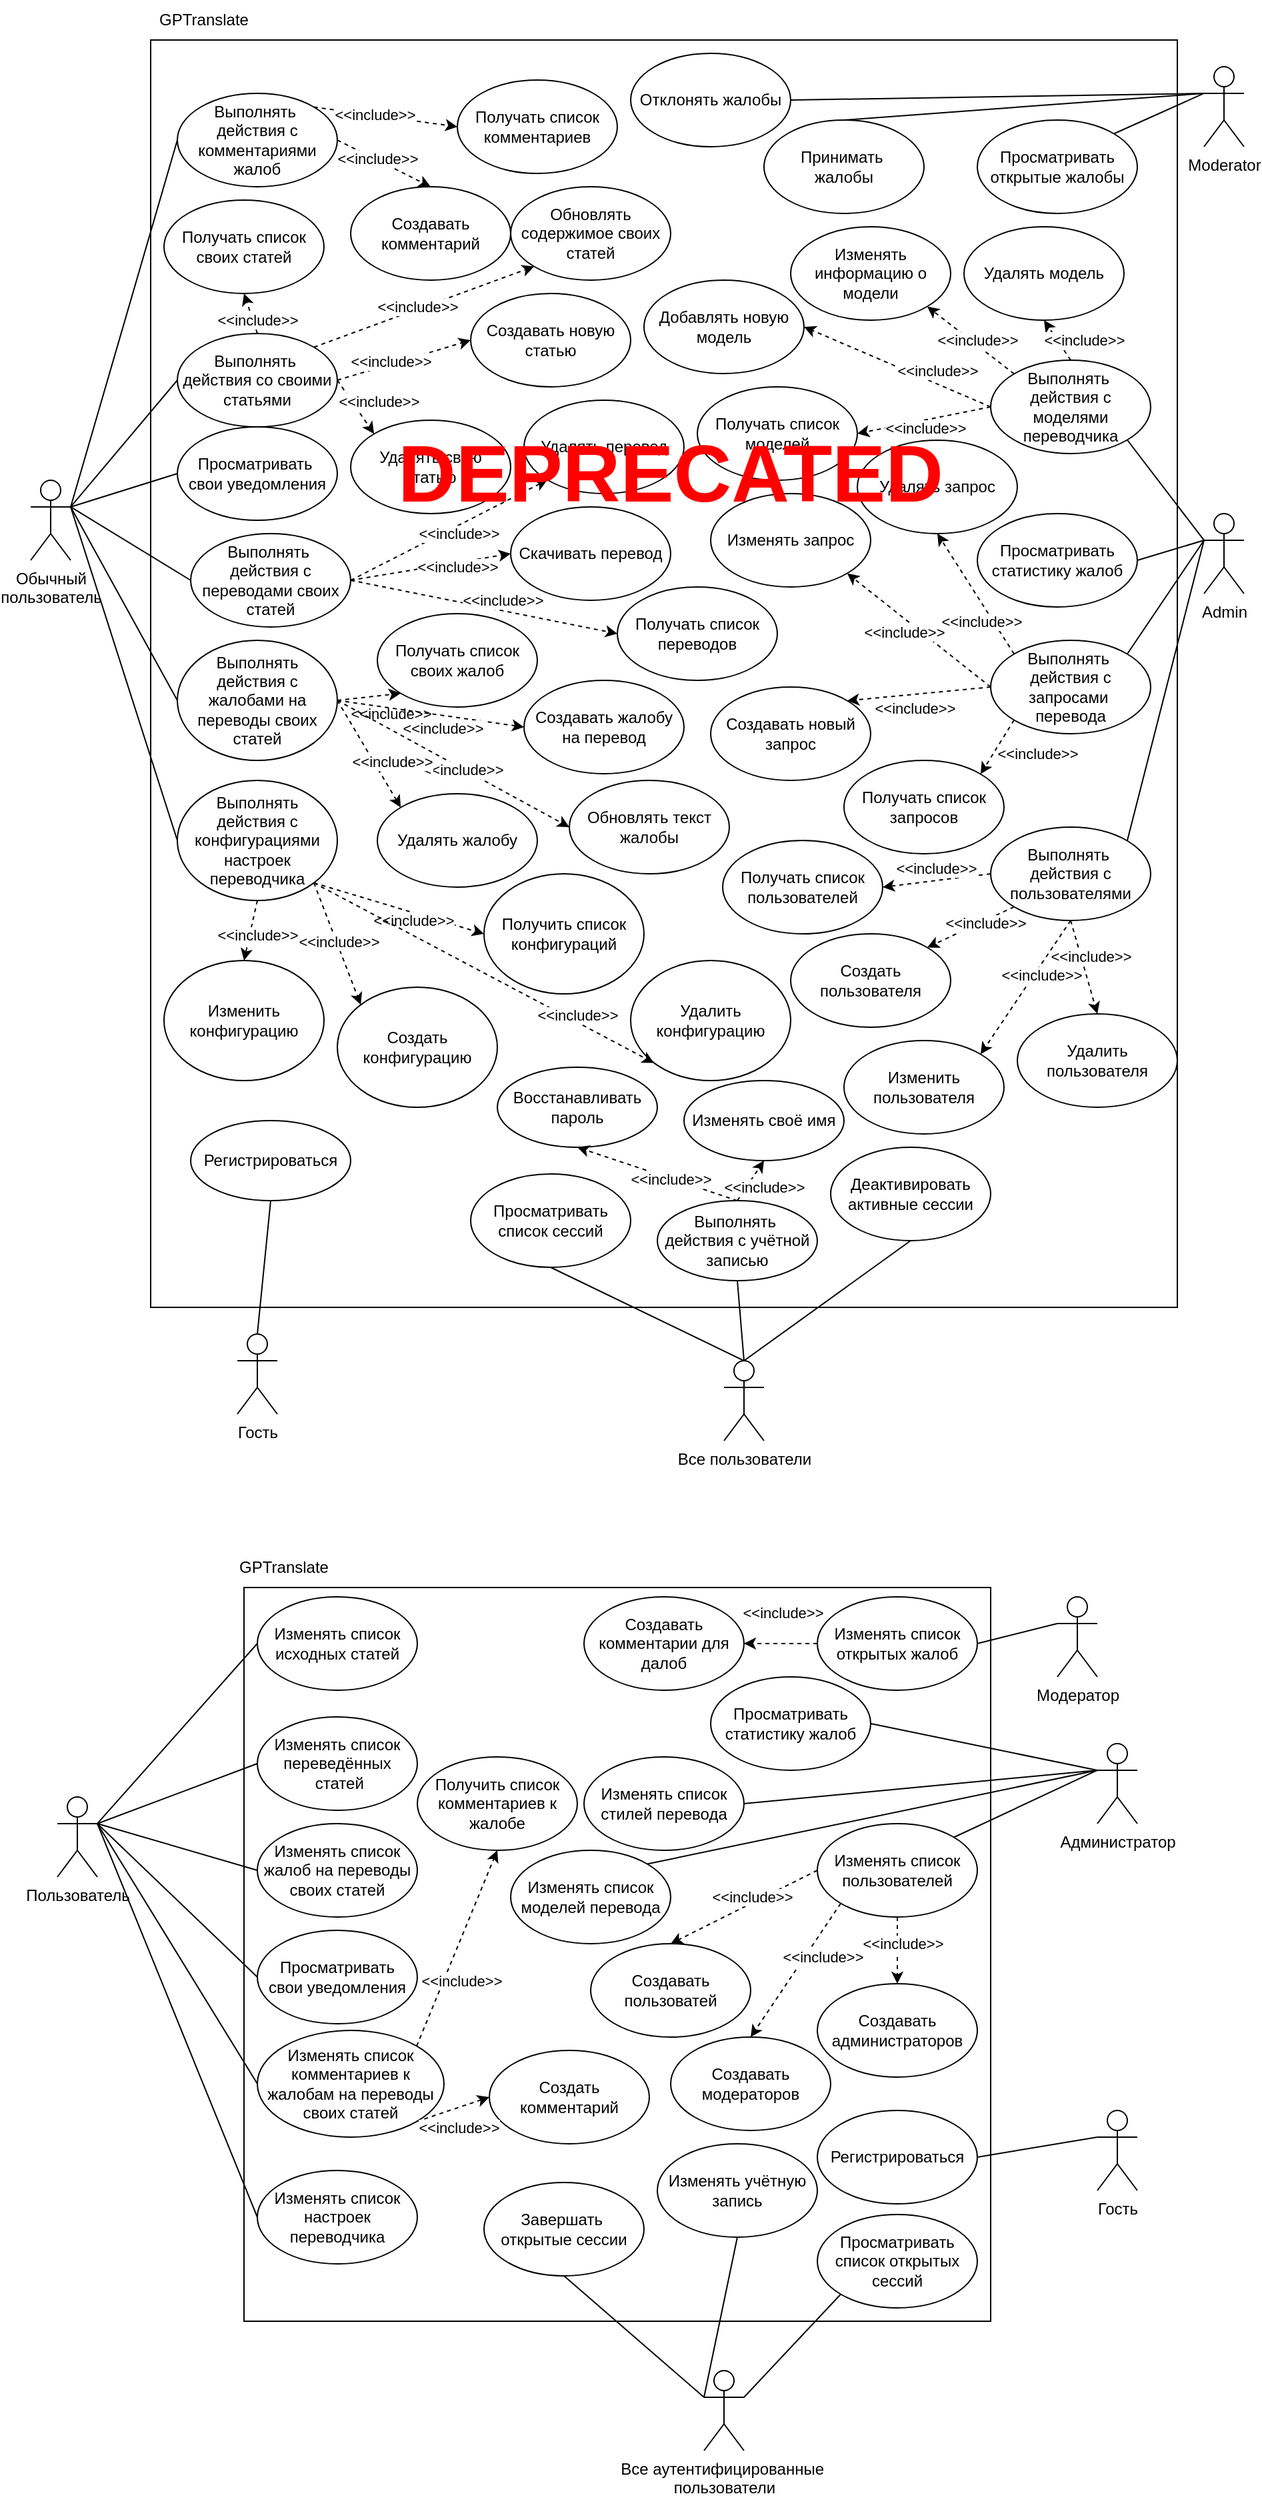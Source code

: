 <mxfile version="24.7.14">
  <diagram name="Страница — 1" id="uPT3UJ9-F7xit6qx0-dd">
    <mxGraphModel dx="1668" dy="377" grid="1" gridSize="10" guides="1" tooltips="1" connect="1" arrows="1" fold="1" page="1" pageScale="1" pageWidth="827" pageHeight="1169" math="0" shadow="0">
      <root>
        <mxCell id="0" />
        <mxCell id="1" parent="0" />
        <mxCell id="o8FTrNFCNX72LYN5SZ1k-58" value="" style="rounded=0;whiteSpace=wrap;html=1;" vertex="1" parent="1">
          <mxGeometry x="170" y="1320" width="560" height="550" as="geometry" />
        </mxCell>
        <mxCell id="pRC_RlaEM1OtMVLifrFV-1" value="" style="rounded=0;whiteSpace=wrap;html=1;" parent="1" vertex="1">
          <mxGeometry x="100" y="160" width="770" height="950" as="geometry" />
        </mxCell>
        <mxCell id="pRC_RlaEM1OtMVLifrFV-2" value="GPTranslate" style="text;html=1;align=center;verticalAlign=middle;whiteSpace=wrap;rounded=0;" parent="1" vertex="1">
          <mxGeometry x="110" y="130" width="60" height="30" as="geometry" />
        </mxCell>
        <mxCell id="UWbU-LMiRoISxFx8DKKC-5" style="rounded=0;orthogonalLoop=1;jettySize=auto;html=1;exitX=1;exitY=0.333;exitDx=0;exitDy=0;exitPerimeter=0;entryX=0;entryY=0.5;entryDx=0;entryDy=0;endArrow=none;endFill=0;" parent="1" source="pRC_RlaEM1OtMVLifrFV-3" target="UWbU-LMiRoISxFx8DKKC-4" edge="1">
          <mxGeometry relative="1" as="geometry" />
        </mxCell>
        <mxCell id="pRC_RlaEM1OtMVLifrFV-3" value="Обычный&lt;div&gt;пользователь&lt;/div&gt;" style="shape=umlActor;verticalLabelPosition=bottom;verticalAlign=top;html=1;outlineConnect=0;" parent="1" vertex="1">
          <mxGeometry x="10" y="490" width="30" height="60" as="geometry" />
        </mxCell>
        <mxCell id="m99K8rL96hmkX3ErRIOA-37" style="rounded=0;orthogonalLoop=1;jettySize=auto;html=1;exitX=0;exitY=0.333;exitDx=0;exitDy=0;exitPerimeter=0;entryX=1;entryY=0.5;entryDx=0;entryDy=0;endArrow=none;endFill=0;" parent="1" source="pRC_RlaEM1OtMVLifrFV-4" target="pRC_RlaEM1OtMVLifrFV-30" edge="1">
          <mxGeometry relative="1" as="geometry" />
        </mxCell>
        <mxCell id="pRC_RlaEM1OtMVLifrFV-4" value="Moderator" style="shape=umlActor;verticalLabelPosition=bottom;verticalAlign=top;html=1;outlineConnect=0;" parent="1" vertex="1">
          <mxGeometry x="890" y="180" width="30" height="60" as="geometry" />
        </mxCell>
        <mxCell id="pRC_RlaEM1OtMVLifrFV-9" value="Admin" style="shape=umlActor;verticalLabelPosition=bottom;verticalAlign=top;html=1;outlineConnect=0;" parent="1" vertex="1">
          <mxGeometry x="890" y="515" width="30" height="60" as="geometry" />
        </mxCell>
        <mxCell id="pRC_RlaEM1OtMVLifrFV-12" value="Регистрироваться" style="ellipse;whiteSpace=wrap;html=1;" parent="1" vertex="1">
          <mxGeometry x="130" y="970" width="120" height="60" as="geometry" />
        </mxCell>
        <mxCell id="pRC_RlaEM1OtMVLifrFV-13" value="Выполнять&amp;nbsp;&lt;div&gt;действия со своими статьями&lt;/div&gt;" style="ellipse;whiteSpace=wrap;html=1;" parent="1" vertex="1">
          <mxGeometry x="120" y="380" width="120" height="70" as="geometry" />
        </mxCell>
        <mxCell id="pRC_RlaEM1OtMVLifrFV-14" value="Получать список своих статей" style="ellipse;whiteSpace=wrap;html=1;" parent="1" vertex="1">
          <mxGeometry x="110" y="280" width="120" height="70" as="geometry" />
        </mxCell>
        <mxCell id="pRC_RlaEM1OtMVLifrFV-15" value="Обновлять содержимое своих статей" style="ellipse;whiteSpace=wrap;html=1;" parent="1" vertex="1">
          <mxGeometry x="370" y="270" width="120" height="70" as="geometry" />
        </mxCell>
        <mxCell id="pRC_RlaEM1OtMVLifrFV-16" value="Создавать новую статью" style="ellipse;whiteSpace=wrap;html=1;" parent="1" vertex="1">
          <mxGeometry x="340" y="350" width="120" height="70" as="geometry" />
        </mxCell>
        <mxCell id="pRC_RlaEM1OtMVLifrFV-17" value="Удалять свою статью" style="ellipse;whiteSpace=wrap;html=1;" parent="1" vertex="1">
          <mxGeometry x="250" y="445" width="120" height="70" as="geometry" />
        </mxCell>
        <mxCell id="pRC_RlaEM1OtMVLifrFV-18" value="Выполнять&amp;nbsp;&lt;div&gt;действия с переводами своих статей&lt;/div&gt;" style="ellipse;whiteSpace=wrap;html=1;" parent="1" vertex="1">
          <mxGeometry x="130" y="530" width="120" height="70" as="geometry" />
        </mxCell>
        <mxCell id="pRC_RlaEM1OtMVLifrFV-19" value="Получать список переводов" style="ellipse;whiteSpace=wrap;html=1;" parent="1" vertex="1">
          <mxGeometry x="450" y="570" width="120" height="70" as="geometry" />
        </mxCell>
        <mxCell id="pRC_RlaEM1OtMVLifrFV-20" value="Скачивать перевод" style="ellipse;whiteSpace=wrap;html=1;" parent="1" vertex="1">
          <mxGeometry x="370" y="510" width="120" height="70" as="geometry" />
        </mxCell>
        <mxCell id="pRC_RlaEM1OtMVLifrFV-21" value="Удалять перевод" style="ellipse;whiteSpace=wrap;html=1;" parent="1" vertex="1">
          <mxGeometry x="380" y="430" width="120" height="70" as="geometry" />
        </mxCell>
        <mxCell id="pRC_RlaEM1OtMVLifrFV-22" value="Выполнять&lt;div&gt;действия с жалобами на переводы своих статей&lt;/div&gt;" style="ellipse;whiteSpace=wrap;html=1;" parent="1" vertex="1">
          <mxGeometry x="120" y="610" width="120" height="90" as="geometry" />
        </mxCell>
        <mxCell id="pRC_RlaEM1OtMVLifrFV-23" value="Получать список своих жалоб" style="ellipse;whiteSpace=wrap;html=1;" parent="1" vertex="1">
          <mxGeometry x="270" y="590" width="120" height="70" as="geometry" />
        </mxCell>
        <mxCell id="pRC_RlaEM1OtMVLifrFV-24" value="Создавать жалобу на перевод" style="ellipse;whiteSpace=wrap;html=1;" parent="1" vertex="1">
          <mxGeometry x="380" y="640" width="120" height="70" as="geometry" />
        </mxCell>
        <mxCell id="pRC_RlaEM1OtMVLifrFV-25" value="Обновлять текст жалобы" style="ellipse;whiteSpace=wrap;html=1;" parent="1" vertex="1">
          <mxGeometry x="414" y="715" width="120" height="70" as="geometry" />
        </mxCell>
        <mxCell id="pRC_RlaEM1OtMVLifrFV-26" value="Удалять жалобу" style="ellipse;whiteSpace=wrap;html=1;" parent="1" vertex="1">
          <mxGeometry x="270" y="725" width="120" height="70" as="geometry" />
        </mxCell>
        <mxCell id="pRC_RlaEM1OtMVLifrFV-27" value="Просматривать&amp;nbsp;&lt;div&gt;свои уведомления&lt;/div&gt;" style="ellipse;whiteSpace=wrap;html=1;" parent="1" vertex="1">
          <mxGeometry x="120" y="450" width="120" height="70" as="geometry" />
        </mxCell>
        <mxCell id="pRC_RlaEM1OtMVLifrFV-28" value="Просматривать открытые жалобы" style="ellipse;whiteSpace=wrap;html=1;" parent="1" vertex="1">
          <mxGeometry x="720" y="220" width="120" height="70" as="geometry" />
        </mxCell>
        <mxCell id="pRC_RlaEM1OtMVLifrFV-29" value="Принимать&amp;nbsp;&lt;div&gt;жалобы&lt;/div&gt;" style="ellipse;whiteSpace=wrap;html=1;" parent="1" vertex="1">
          <mxGeometry x="560" y="220" width="120" height="70" as="geometry" />
        </mxCell>
        <mxCell id="pRC_RlaEM1OtMVLifrFV-30" value="Отклонять жалобы" style="ellipse;whiteSpace=wrap;html=1;" parent="1" vertex="1">
          <mxGeometry x="460" y="170" width="120" height="70" as="geometry" />
        </mxCell>
        <mxCell id="pRC_RlaEM1OtMVLifrFV-31" value="Выполнять&amp;nbsp;&lt;div&gt;действия с моделями переводчика&lt;/div&gt;" style="ellipse;whiteSpace=wrap;html=1;" parent="1" vertex="1">
          <mxGeometry x="730" y="400" width="120" height="70" as="geometry" />
        </mxCell>
        <mxCell id="pRC_RlaEM1OtMVLifrFV-32" value="Получать список моделей" style="ellipse;whiteSpace=wrap;html=1;" parent="1" vertex="1">
          <mxGeometry x="510" y="420" width="120" height="70" as="geometry" />
        </mxCell>
        <mxCell id="pRC_RlaEM1OtMVLifrFV-33" value="Добавлять новую модель" style="ellipse;whiteSpace=wrap;html=1;" parent="1" vertex="1">
          <mxGeometry x="470" y="340" width="120" height="70" as="geometry" />
        </mxCell>
        <mxCell id="pRC_RlaEM1OtMVLifrFV-34" value="Изменять информацию о модели" style="ellipse;whiteSpace=wrap;html=1;" parent="1" vertex="1">
          <mxGeometry x="580" y="300" width="120" height="70" as="geometry" />
        </mxCell>
        <mxCell id="pRC_RlaEM1OtMVLifrFV-35" value="Удалять модель" style="ellipse;whiteSpace=wrap;html=1;" parent="1" vertex="1">
          <mxGeometry x="710" y="300" width="120" height="70" as="geometry" />
        </mxCell>
        <mxCell id="pRC_RlaEM1OtMVLifrFV-36" value="Выполнять&amp;nbsp;&lt;div&gt;действия с запросами&amp;nbsp;&lt;/div&gt;&lt;div&gt;перевода&lt;/div&gt;" style="ellipse;whiteSpace=wrap;html=1;" parent="1" vertex="1">
          <mxGeometry x="730" y="610" width="120" height="70" as="geometry" />
        </mxCell>
        <mxCell id="pRC_RlaEM1OtMVLifrFV-37" value="Получать список запросов" style="ellipse;whiteSpace=wrap;html=1;" parent="1" vertex="1">
          <mxGeometry x="620" y="700" width="120" height="70" as="geometry" />
        </mxCell>
        <mxCell id="pRC_RlaEM1OtMVLifrFV-38" value="Создавать новый запрос" style="ellipse;whiteSpace=wrap;html=1;" parent="1" vertex="1">
          <mxGeometry x="520" y="645" width="120" height="70" as="geometry" />
        </mxCell>
        <mxCell id="pRC_RlaEM1OtMVLifrFV-39" value="Изменять запрос" style="ellipse;whiteSpace=wrap;html=1;" parent="1" vertex="1">
          <mxGeometry x="520" y="500" width="120" height="70" as="geometry" />
        </mxCell>
        <mxCell id="pRC_RlaEM1OtMVLifrFV-40" value="Удалять запрос" style="ellipse;whiteSpace=wrap;html=1;" parent="1" vertex="1">
          <mxGeometry x="630" y="460" width="120" height="70" as="geometry" />
        </mxCell>
        <mxCell id="m99K8rL96hmkX3ErRIOA-1" value="Выполнять&amp;nbsp;&lt;div&gt;действия с учётной записью&lt;/div&gt;" style="ellipse;whiteSpace=wrap;html=1;" parent="1" vertex="1">
          <mxGeometry x="480" y="1030" width="120" height="60" as="geometry" />
        </mxCell>
        <mxCell id="m99K8rL96hmkX3ErRIOA-9" style="rounded=0;orthogonalLoop=1;jettySize=auto;html=1;exitX=0.5;exitY=0;exitDx=0;exitDy=0;entryX=0.5;entryY=1;entryDx=0;entryDy=0;dashed=1;" parent="1" source="pRC_RlaEM1OtMVLifrFV-13" target="pRC_RlaEM1OtMVLifrFV-14" edge="1">
          <mxGeometry relative="1" as="geometry">
            <mxPoint x="240" y="160" as="sourcePoint" />
            <mxPoint x="280" y="140" as="targetPoint" />
          </mxGeometry>
        </mxCell>
        <mxCell id="m99K8rL96hmkX3ErRIOA-10" value="&amp;lt;&amp;lt;include&amp;gt;&amp;gt;" style="edgeLabel;html=1;align=center;verticalAlign=middle;resizable=0;points=[];" parent="m99K8rL96hmkX3ErRIOA-9" vertex="1" connectable="0">
          <mxGeometry x="-0.162" y="1" relative="1" as="geometry">
            <mxPoint x="5" y="2" as="offset" />
          </mxGeometry>
        </mxCell>
        <mxCell id="m99K8rL96hmkX3ErRIOA-11" style="rounded=0;orthogonalLoop=1;jettySize=auto;html=1;exitX=1;exitY=0;exitDx=0;exitDy=0;entryX=0;entryY=1;entryDx=0;entryDy=0;dashed=1;" parent="1" source="pRC_RlaEM1OtMVLifrFV-13" target="pRC_RlaEM1OtMVLifrFV-15" edge="1">
          <mxGeometry relative="1" as="geometry">
            <mxPoint x="222" y="181" as="sourcePoint" />
            <mxPoint x="390" y="240" as="targetPoint" />
          </mxGeometry>
        </mxCell>
        <mxCell id="m99K8rL96hmkX3ErRIOA-12" value="&amp;lt;&amp;lt;include&amp;gt;&amp;gt;" style="edgeLabel;html=1;align=center;verticalAlign=middle;resizable=0;points=[];fontSize=11;" parent="m99K8rL96hmkX3ErRIOA-11" vertex="1" connectable="0">
          <mxGeometry x="-0.162" y="1" relative="1" as="geometry">
            <mxPoint x="9" y="-4" as="offset" />
          </mxGeometry>
        </mxCell>
        <mxCell id="m99K8rL96hmkX3ErRIOA-13" style="rounded=0;orthogonalLoop=1;jettySize=auto;html=1;exitX=1;exitY=0.5;exitDx=0;exitDy=0;entryX=0;entryY=0.5;entryDx=0;entryDy=0;dashed=1;" parent="1" source="pRC_RlaEM1OtMVLifrFV-13" target="pRC_RlaEM1OtMVLifrFV-16" edge="1">
          <mxGeometry relative="1" as="geometry">
            <mxPoint x="242" y="300" as="sourcePoint" />
            <mxPoint x="287" y="290" as="targetPoint" />
          </mxGeometry>
        </mxCell>
        <mxCell id="m99K8rL96hmkX3ErRIOA-14" value="&amp;lt;&amp;lt;include&amp;gt;&amp;gt;" style="edgeLabel;html=1;align=center;verticalAlign=middle;resizable=0;points=[];fontSize=11;" parent="m99K8rL96hmkX3ErRIOA-13" vertex="1" connectable="0">
          <mxGeometry x="-0.162" y="1" relative="1" as="geometry">
            <mxPoint x="-2" y="-1" as="offset" />
          </mxGeometry>
        </mxCell>
        <mxCell id="m99K8rL96hmkX3ErRIOA-15" style="rounded=0;orthogonalLoop=1;jettySize=auto;html=1;exitX=1;exitY=0.5;exitDx=0;exitDy=0;entryX=0;entryY=0;entryDx=0;entryDy=0;dashed=1;" parent="1" source="pRC_RlaEM1OtMVLifrFV-13" target="pRC_RlaEM1OtMVLifrFV-17" edge="1">
          <mxGeometry relative="1" as="geometry">
            <mxPoint x="260" y="325" as="sourcePoint" />
            <mxPoint x="380" y="315" as="targetPoint" />
          </mxGeometry>
        </mxCell>
        <mxCell id="m99K8rL96hmkX3ErRIOA-16" value="&amp;lt;&amp;lt;include&amp;gt;&amp;gt;" style="edgeLabel;html=1;align=center;verticalAlign=middle;resizable=0;points=[];fontSize=11;" parent="m99K8rL96hmkX3ErRIOA-15" vertex="1" connectable="0">
          <mxGeometry x="-0.162" y="1" relative="1" as="geometry">
            <mxPoint x="18" y="-1" as="offset" />
          </mxGeometry>
        </mxCell>
        <mxCell id="m99K8rL96hmkX3ErRIOA-17" value="Деактивировать активные сессии" style="ellipse;whiteSpace=wrap;html=1;" parent="1" vertex="1">
          <mxGeometry x="610" y="990" width="120" height="70" as="geometry" />
        </mxCell>
        <mxCell id="m99K8rL96hmkX3ErRIOA-18" value="Просматривать список сессий" style="ellipse;whiteSpace=wrap;html=1;" parent="1" vertex="1">
          <mxGeometry x="340" y="1010" width="120" height="70" as="geometry" />
        </mxCell>
        <mxCell id="m99K8rL96hmkX3ErRIOA-20" style="rounded=0;orthogonalLoop=1;jettySize=auto;html=1;exitX=1;exitY=0.333;exitDx=0;exitDy=0;exitPerimeter=0;entryX=0;entryY=0.5;entryDx=0;entryDy=0;endArrow=none;endFill=0;" parent="1" source="pRC_RlaEM1OtMVLifrFV-3" target="pRC_RlaEM1OtMVLifrFV-27" edge="1">
          <mxGeometry relative="1" as="geometry">
            <mxPoint x="60" y="330" as="sourcePoint" />
            <mxPoint x="260" y="465" as="targetPoint" />
          </mxGeometry>
        </mxCell>
        <mxCell id="m99K8rL96hmkX3ErRIOA-22" style="rounded=0;orthogonalLoop=1;jettySize=auto;html=1;exitX=1;exitY=0.333;exitDx=0;exitDy=0;exitPerimeter=0;entryX=0;entryY=0.5;entryDx=0;entryDy=0;endArrow=none;endFill=0;" parent="1" source="pRC_RlaEM1OtMVLifrFV-3" target="pRC_RlaEM1OtMVLifrFV-18" edge="1">
          <mxGeometry relative="1" as="geometry">
            <mxPoint x="60" y="330" as="sourcePoint" />
            <mxPoint x="138" y="460" as="targetPoint" />
          </mxGeometry>
        </mxCell>
        <mxCell id="m99K8rL96hmkX3ErRIOA-23" style="rounded=0;orthogonalLoop=1;jettySize=auto;html=1;exitX=1;exitY=0.5;exitDx=0;exitDy=0;entryX=0;entryY=1;entryDx=0;entryDy=0;dashed=1;" parent="1" source="pRC_RlaEM1OtMVLifrFV-18" target="pRC_RlaEM1OtMVLifrFV-21" edge="1">
          <mxGeometry relative="1" as="geometry">
            <mxPoint x="260" y="325" as="sourcePoint" />
            <mxPoint x="368" y="370" as="targetPoint" />
          </mxGeometry>
        </mxCell>
        <mxCell id="m99K8rL96hmkX3ErRIOA-24" value="&amp;lt;&amp;lt;include&amp;gt;&amp;gt;" style="edgeLabel;html=1;align=center;verticalAlign=middle;resizable=0;points=[];fontSize=11;" parent="m99K8rL96hmkX3ErRIOA-23" vertex="1" connectable="0">
          <mxGeometry x="-0.162" y="1" relative="1" as="geometry">
            <mxPoint x="19" y="-3" as="offset" />
          </mxGeometry>
        </mxCell>
        <mxCell id="m99K8rL96hmkX3ErRIOA-25" style="rounded=0;orthogonalLoop=1;jettySize=auto;html=1;exitX=1;exitY=0.5;exitDx=0;exitDy=0;entryX=0;entryY=0.5;entryDx=0;entryDy=0;dashed=1;" parent="1" source="pRC_RlaEM1OtMVLifrFV-18" target="pRC_RlaEM1OtMVLifrFV-20" edge="1">
          <mxGeometry relative="1" as="geometry">
            <mxPoint x="260" y="575" as="sourcePoint" />
            <mxPoint x="408" y="500" as="targetPoint" />
          </mxGeometry>
        </mxCell>
        <mxCell id="m99K8rL96hmkX3ErRIOA-26" value="&amp;lt;&amp;lt;include&amp;gt;&amp;gt;" style="edgeLabel;html=1;align=center;verticalAlign=middle;resizable=0;points=[];fontSize=11;" parent="m99K8rL96hmkX3ErRIOA-25" vertex="1" connectable="0">
          <mxGeometry x="-0.162" y="1" relative="1" as="geometry">
            <mxPoint x="30" y="-1" as="offset" />
          </mxGeometry>
        </mxCell>
        <mxCell id="m99K8rL96hmkX3ErRIOA-27" style="rounded=0;orthogonalLoop=1;jettySize=auto;html=1;exitX=1;exitY=0.5;exitDx=0;exitDy=0;entryX=0;entryY=0.5;entryDx=0;entryDy=0;dashed=1;" parent="1" source="pRC_RlaEM1OtMVLifrFV-18" target="pRC_RlaEM1OtMVLifrFV-19" edge="1">
          <mxGeometry relative="1" as="geometry">
            <mxPoint x="260" y="575" as="sourcePoint" />
            <mxPoint x="450" y="545" as="targetPoint" />
          </mxGeometry>
        </mxCell>
        <mxCell id="m99K8rL96hmkX3ErRIOA-28" value="&amp;lt;&amp;lt;include&amp;gt;&amp;gt;" style="edgeLabel;html=1;align=center;verticalAlign=middle;resizable=0;points=[];fontSize=11;" parent="m99K8rL96hmkX3ErRIOA-27" vertex="1" connectable="0">
          <mxGeometry x="-0.162" y="1" relative="1" as="geometry">
            <mxPoint x="30" y="-1" as="offset" />
          </mxGeometry>
        </mxCell>
        <mxCell id="m99K8rL96hmkX3ErRIOA-29" style="rounded=0;orthogonalLoop=1;jettySize=auto;html=1;exitX=1;exitY=0.5;exitDx=0;exitDy=0;entryX=0;entryY=1;entryDx=0;entryDy=0;dashed=1;" parent="1" source="pRC_RlaEM1OtMVLifrFV-22" target="pRC_RlaEM1OtMVLifrFV-23" edge="1">
          <mxGeometry relative="1" as="geometry">
            <mxPoint x="260" y="575" as="sourcePoint" />
            <mxPoint x="460" y="615" as="targetPoint" />
          </mxGeometry>
        </mxCell>
        <mxCell id="m99K8rL96hmkX3ErRIOA-30" value="&amp;lt;&amp;lt;include&amp;gt;&amp;gt;" style="edgeLabel;html=1;align=center;verticalAlign=middle;resizable=0;points=[];fontSize=11;" parent="m99K8rL96hmkX3ErRIOA-29" vertex="1" connectable="0">
          <mxGeometry x="-0.162" y="1" relative="1" as="geometry">
            <mxPoint x="20" y="13" as="offset" />
          </mxGeometry>
        </mxCell>
        <mxCell id="m99K8rL96hmkX3ErRIOA-31" style="rounded=0;orthogonalLoop=1;jettySize=auto;html=1;exitX=1;exitY=0.5;exitDx=0;exitDy=0;entryX=0;entryY=0.5;entryDx=0;entryDy=0;dashed=1;" parent="1" source="pRC_RlaEM1OtMVLifrFV-22" target="pRC_RlaEM1OtMVLifrFV-24" edge="1">
          <mxGeometry relative="1" as="geometry">
            <mxPoint x="250" y="665" as="sourcePoint" />
            <mxPoint x="298" y="660" as="targetPoint" />
          </mxGeometry>
        </mxCell>
        <mxCell id="m99K8rL96hmkX3ErRIOA-32" value="&amp;lt;&amp;lt;include&amp;gt;&amp;gt;" style="edgeLabel;html=1;align=center;verticalAlign=middle;resizable=0;points=[];fontSize=11;" parent="m99K8rL96hmkX3ErRIOA-31" vertex="1" connectable="0">
          <mxGeometry x="-0.162" y="1" relative="1" as="geometry">
            <mxPoint x="20" y="13" as="offset" />
          </mxGeometry>
        </mxCell>
        <mxCell id="m99K8rL96hmkX3ErRIOA-33" style="rounded=0;orthogonalLoop=1;jettySize=auto;html=1;exitX=1;exitY=0.5;exitDx=0;exitDy=0;entryX=0;entryY=0.5;entryDx=0;entryDy=0;dashed=1;" parent="1" source="pRC_RlaEM1OtMVLifrFV-22" target="pRC_RlaEM1OtMVLifrFV-25" edge="1">
          <mxGeometry relative="1" as="geometry">
            <mxPoint x="250" y="665" as="sourcePoint" />
            <mxPoint x="390" y="685" as="targetPoint" />
          </mxGeometry>
        </mxCell>
        <mxCell id="m99K8rL96hmkX3ErRIOA-34" value="&amp;lt;&amp;lt;include&amp;gt;&amp;gt;" style="edgeLabel;html=1;align=center;verticalAlign=middle;resizable=0;points=[];fontSize=11;" parent="m99K8rL96hmkX3ErRIOA-33" vertex="1" connectable="0">
          <mxGeometry x="-0.162" y="1" relative="1" as="geometry">
            <mxPoint x="20" y="13" as="offset" />
          </mxGeometry>
        </mxCell>
        <mxCell id="m99K8rL96hmkX3ErRIOA-35" style="rounded=0;orthogonalLoop=1;jettySize=auto;html=1;exitX=1;exitY=0.5;exitDx=0;exitDy=0;entryX=0;entryY=0;entryDx=0;entryDy=0;dashed=1;" parent="1" source="pRC_RlaEM1OtMVLifrFV-22" target="pRC_RlaEM1OtMVLifrFV-26" edge="1">
          <mxGeometry relative="1" as="geometry">
            <mxPoint x="250" y="665" as="sourcePoint" />
            <mxPoint x="424" y="760" as="targetPoint" />
          </mxGeometry>
        </mxCell>
        <mxCell id="m99K8rL96hmkX3ErRIOA-36" value="&amp;lt;&amp;lt;include&amp;gt;&amp;gt;" style="edgeLabel;html=1;align=center;verticalAlign=middle;resizable=0;points=[];fontSize=11;" parent="m99K8rL96hmkX3ErRIOA-35" vertex="1" connectable="0">
          <mxGeometry x="-0.162" y="1" relative="1" as="geometry">
            <mxPoint x="20" y="13" as="offset" />
          </mxGeometry>
        </mxCell>
        <mxCell id="m99K8rL96hmkX3ErRIOA-38" style="rounded=0;orthogonalLoop=1;jettySize=auto;html=1;exitX=0;exitY=0.333;exitDx=0;exitDy=0;exitPerimeter=0;entryX=0.5;entryY=0;entryDx=0;entryDy=0;endArrow=none;endFill=0;" parent="1" source="pRC_RlaEM1OtMVLifrFV-4" target="pRC_RlaEM1OtMVLifrFV-29" edge="1">
          <mxGeometry relative="1" as="geometry">
            <mxPoint x="1000" y="210" as="sourcePoint" />
            <mxPoint x="770" y="155" as="targetPoint" />
          </mxGeometry>
        </mxCell>
        <mxCell id="m99K8rL96hmkX3ErRIOA-39" style="rounded=0;orthogonalLoop=1;jettySize=auto;html=1;exitX=0;exitY=0.333;exitDx=0;exitDy=0;exitPerimeter=0;entryX=1;entryY=0;entryDx=0;entryDy=0;endArrow=none;endFill=0;" parent="1" source="pRC_RlaEM1OtMVLifrFV-4" target="pRC_RlaEM1OtMVLifrFV-28" edge="1">
          <mxGeometry relative="1" as="geometry">
            <mxPoint x="1000" y="210" as="sourcePoint" />
            <mxPoint x="650" y="205" as="targetPoint" />
          </mxGeometry>
        </mxCell>
        <mxCell id="m99K8rL96hmkX3ErRIOA-40" style="rounded=0;orthogonalLoop=1;jettySize=auto;html=1;exitX=0.5;exitY=0;exitDx=0;exitDy=0;entryX=0.5;entryY=1;entryDx=0;entryDy=0;dashed=1;" parent="1" source="pRC_RlaEM1OtMVLifrFV-31" target="pRC_RlaEM1OtMVLifrFV-35" edge="1">
          <mxGeometry relative="1" as="geometry">
            <mxPoint x="260" y="575" as="sourcePoint" />
            <mxPoint x="407" y="500" as="targetPoint" />
          </mxGeometry>
        </mxCell>
        <mxCell id="m99K8rL96hmkX3ErRIOA-41" value="&amp;lt;&amp;lt;include&amp;gt;&amp;gt;" style="edgeLabel;html=1;align=center;verticalAlign=middle;resizable=0;points=[];fontSize=11;" parent="m99K8rL96hmkX3ErRIOA-40" vertex="1" connectable="0">
          <mxGeometry x="-0.162" y="1" relative="1" as="geometry">
            <mxPoint x="19" y="-3" as="offset" />
          </mxGeometry>
        </mxCell>
        <mxCell id="m99K8rL96hmkX3ErRIOA-42" style="rounded=0;orthogonalLoop=1;jettySize=auto;html=1;exitX=0;exitY=0;exitDx=0;exitDy=0;entryX=1;entryY=1;entryDx=0;entryDy=0;dashed=1;" parent="1" source="pRC_RlaEM1OtMVLifrFV-31" target="pRC_RlaEM1OtMVLifrFV-34" edge="1">
          <mxGeometry relative="1" as="geometry">
            <mxPoint x="800" y="435" as="sourcePoint" />
            <mxPoint x="780" y="380" as="targetPoint" />
          </mxGeometry>
        </mxCell>
        <mxCell id="m99K8rL96hmkX3ErRIOA-43" value="&amp;lt;&amp;lt;include&amp;gt;&amp;gt;" style="edgeLabel;html=1;align=center;verticalAlign=middle;resizable=0;points=[];fontSize=11;" parent="m99K8rL96hmkX3ErRIOA-42" vertex="1" connectable="0">
          <mxGeometry x="-0.162" y="1" relative="1" as="geometry">
            <mxPoint y="-5" as="offset" />
          </mxGeometry>
        </mxCell>
        <mxCell id="m99K8rL96hmkX3ErRIOA-44" style="rounded=0;orthogonalLoop=1;jettySize=auto;html=1;exitX=0;exitY=0.5;exitDx=0;exitDy=0;entryX=1;entryY=0.5;entryDx=0;entryDy=0;dashed=1;" parent="1" source="pRC_RlaEM1OtMVLifrFV-31" target="pRC_RlaEM1OtMVLifrFV-33" edge="1">
          <mxGeometry relative="1" as="geometry">
            <mxPoint x="757" y="445" as="sourcePoint" />
            <mxPoint x="693" y="370" as="targetPoint" />
          </mxGeometry>
        </mxCell>
        <mxCell id="m99K8rL96hmkX3ErRIOA-45" value="&amp;lt;&amp;lt;include&amp;gt;&amp;gt;" style="edgeLabel;html=1;align=center;verticalAlign=middle;resizable=0;points=[];fontSize=11;" parent="m99K8rL96hmkX3ErRIOA-44" vertex="1" connectable="0">
          <mxGeometry x="-0.162" y="1" relative="1" as="geometry">
            <mxPoint x="19" y="-3" as="offset" />
          </mxGeometry>
        </mxCell>
        <mxCell id="m99K8rL96hmkX3ErRIOA-46" style="rounded=0;orthogonalLoop=1;jettySize=auto;html=1;exitX=0;exitY=0.5;exitDx=0;exitDy=0;entryX=1;entryY=0.5;entryDx=0;entryDy=0;dashed=1;" parent="1" source="pRC_RlaEM1OtMVLifrFV-31" target="pRC_RlaEM1OtMVLifrFV-32" edge="1">
          <mxGeometry relative="1" as="geometry">
            <mxPoint x="740" y="470" as="sourcePoint" />
            <mxPoint x="600" y="385" as="targetPoint" />
          </mxGeometry>
        </mxCell>
        <mxCell id="m99K8rL96hmkX3ErRIOA-47" value="&amp;lt;&amp;lt;include&amp;gt;&amp;gt;" style="edgeLabel;html=1;align=center;verticalAlign=middle;resizable=0;points=[];fontSize=11;" parent="m99K8rL96hmkX3ErRIOA-46" vertex="1" connectable="0">
          <mxGeometry x="-0.162" y="1" relative="1" as="geometry">
            <mxPoint x="-8" y="6" as="offset" />
          </mxGeometry>
        </mxCell>
        <mxCell id="m99K8rL96hmkX3ErRIOA-48" style="rounded=0;orthogonalLoop=1;jettySize=auto;html=1;exitX=0;exitY=0.333;exitDx=0;exitDy=0;exitPerimeter=0;entryX=1;entryY=1;entryDx=0;entryDy=0;endArrow=none;endFill=0;" parent="1" source="pRC_RlaEM1OtMVLifrFV-9" target="pRC_RlaEM1OtMVLifrFV-31" edge="1">
          <mxGeometry relative="1" as="geometry">
            <mxPoint x="900" y="210" as="sourcePoint" />
            <mxPoint x="743" y="250" as="targetPoint" />
          </mxGeometry>
        </mxCell>
        <mxCell id="m99K8rL96hmkX3ErRIOA-49" style="rounded=0;orthogonalLoop=1;jettySize=auto;html=1;exitX=0;exitY=0.333;exitDx=0;exitDy=0;exitPerimeter=0;entryX=1;entryY=0;entryDx=0;entryDy=0;endArrow=none;endFill=0;" parent="1" source="pRC_RlaEM1OtMVLifrFV-9" target="pRC_RlaEM1OtMVLifrFV-36" edge="1">
          <mxGeometry relative="1" as="geometry">
            <mxPoint x="900" y="545" as="sourcePoint" />
            <mxPoint x="843" y="495" as="targetPoint" />
          </mxGeometry>
        </mxCell>
        <mxCell id="m99K8rL96hmkX3ErRIOA-50" style="rounded=0;orthogonalLoop=1;jettySize=auto;html=1;exitX=0;exitY=0;exitDx=0;exitDy=0;entryX=0.5;entryY=1;entryDx=0;entryDy=0;dashed=1;" parent="1" source="pRC_RlaEM1OtMVLifrFV-36" target="pRC_RlaEM1OtMVLifrFV-40" edge="1">
          <mxGeometry relative="1" as="geometry">
            <mxPoint x="757" y="445" as="sourcePoint" />
            <mxPoint x="693" y="370" as="targetPoint" />
          </mxGeometry>
        </mxCell>
        <mxCell id="m99K8rL96hmkX3ErRIOA-51" value="&amp;lt;&amp;lt;include&amp;gt;&amp;gt;" style="edgeLabel;html=1;align=center;verticalAlign=middle;resizable=0;points=[];fontSize=11;" parent="m99K8rL96hmkX3ErRIOA-50" vertex="1" connectable="0">
          <mxGeometry x="-0.162" y="1" relative="1" as="geometry">
            <mxPoint y="13" as="offset" />
          </mxGeometry>
        </mxCell>
        <mxCell id="m99K8rL96hmkX3ErRIOA-52" style="rounded=0;orthogonalLoop=1;jettySize=auto;html=1;exitX=0;exitY=0.5;exitDx=0;exitDy=0;entryX=1;entryY=1;entryDx=0;entryDy=0;dashed=1;" parent="1" source="pRC_RlaEM1OtMVLifrFV-36" target="pRC_RlaEM1OtMVLifrFV-39" edge="1">
          <mxGeometry relative="1" as="geometry">
            <mxPoint x="767" y="600" as="sourcePoint" />
            <mxPoint x="753" y="550" as="targetPoint" />
          </mxGeometry>
        </mxCell>
        <mxCell id="m99K8rL96hmkX3ErRIOA-53" value="&amp;lt;&amp;lt;include&amp;gt;&amp;gt;" style="edgeLabel;html=1;align=center;verticalAlign=middle;resizable=0;points=[];fontSize=11;" parent="m99K8rL96hmkX3ErRIOA-52" vertex="1" connectable="0">
          <mxGeometry x="-0.162" y="1" relative="1" as="geometry">
            <mxPoint x="-20" y="-6" as="offset" />
          </mxGeometry>
        </mxCell>
        <mxCell id="m99K8rL96hmkX3ErRIOA-54" style="rounded=0;orthogonalLoop=1;jettySize=auto;html=1;exitX=0;exitY=0.5;exitDx=0;exitDy=0;entryX=1;entryY=0;entryDx=0;entryDy=0;dashed=1;" parent="1" source="pRC_RlaEM1OtMVLifrFV-36" target="pRC_RlaEM1OtMVLifrFV-38" edge="1">
          <mxGeometry relative="1" as="geometry">
            <mxPoint x="750" y="625" as="sourcePoint" />
            <mxPoint x="633" y="570" as="targetPoint" />
          </mxGeometry>
        </mxCell>
        <mxCell id="m99K8rL96hmkX3ErRIOA-55" value="&amp;lt;&amp;lt;include&amp;gt;&amp;gt;" style="edgeLabel;html=1;align=center;verticalAlign=middle;resizable=0;points=[];fontSize=11;" parent="m99K8rL96hmkX3ErRIOA-54" vertex="1" connectable="0">
          <mxGeometry x="-0.162" y="1" relative="1" as="geometry">
            <mxPoint x="-12" y="10" as="offset" />
          </mxGeometry>
        </mxCell>
        <mxCell id="m99K8rL96hmkX3ErRIOA-56" style="rounded=0;orthogonalLoop=1;jettySize=auto;html=1;exitX=0;exitY=1;exitDx=0;exitDy=0;entryX=1;entryY=0;entryDx=0;entryDy=0;dashed=1;" parent="1" source="pRC_RlaEM1OtMVLifrFV-36" target="pRC_RlaEM1OtMVLifrFV-37" edge="1">
          <mxGeometry relative="1" as="geometry">
            <mxPoint x="750" y="625" as="sourcePoint" />
            <mxPoint x="633" y="665" as="targetPoint" />
          </mxGeometry>
        </mxCell>
        <mxCell id="m99K8rL96hmkX3ErRIOA-57" value="&amp;lt;&amp;lt;include&amp;gt;&amp;gt;" style="edgeLabel;html=1;align=center;verticalAlign=middle;resizable=0;points=[];fontSize=11;" parent="m99K8rL96hmkX3ErRIOA-56" vertex="1" connectable="0">
          <mxGeometry x="-0.162" y="1" relative="1" as="geometry">
            <mxPoint x="27" y="7" as="offset" />
          </mxGeometry>
        </mxCell>
        <mxCell id="m99K8rL96hmkX3ErRIOA-58" style="rounded=0;orthogonalLoop=1;jettySize=auto;html=1;exitX=1;exitY=0.333;exitDx=0;exitDy=0;exitPerimeter=0;entryX=0;entryY=0.5;entryDx=0;entryDy=0;endArrow=none;endFill=0;" parent="1" source="pRC_RlaEM1OtMVLifrFV-3" target="pRC_RlaEM1OtMVLifrFV-22" edge="1">
          <mxGeometry relative="1" as="geometry">
            <mxPoint x="60" y="330" as="sourcePoint" />
            <mxPoint x="140" y="575" as="targetPoint" />
          </mxGeometry>
        </mxCell>
        <mxCell id="m99K8rL96hmkX3ErRIOA-59" style="rounded=0;orthogonalLoop=1;jettySize=auto;html=1;exitX=1;exitY=0.333;exitDx=0;exitDy=0;exitPerimeter=0;entryX=0;entryY=0.5;entryDx=0;entryDy=0;endArrow=none;endFill=0;" parent="1" source="pRC_RlaEM1OtMVLifrFV-3" target="pRC_RlaEM1OtMVLifrFV-13" edge="1">
          <mxGeometry relative="1" as="geometry">
            <mxPoint x="60" y="330" as="sourcePoint" />
            <mxPoint x="130" y="665" as="targetPoint" />
          </mxGeometry>
        </mxCell>
        <mxCell id="bxpOwyCPVdEjPylRjjHu-1" value="Выполнять&lt;div&gt;действия с конфигурациями настроек переводчика&lt;/div&gt;" style="ellipse;whiteSpace=wrap;html=1;" parent="1" vertex="1">
          <mxGeometry x="120" y="715" width="120" height="90" as="geometry" />
        </mxCell>
        <mxCell id="bxpOwyCPVdEjPylRjjHu-2" value="Получить список конфигураций" style="ellipse;whiteSpace=wrap;html=1;" parent="1" vertex="1">
          <mxGeometry x="350" y="785" width="120" height="90" as="geometry" />
        </mxCell>
        <mxCell id="bxpOwyCPVdEjPylRjjHu-3" value="Создать конфигурацию" style="ellipse;whiteSpace=wrap;html=1;" parent="1" vertex="1">
          <mxGeometry x="240" y="870" width="120" height="90" as="geometry" />
        </mxCell>
        <mxCell id="bxpOwyCPVdEjPylRjjHu-4" value="Изменить конфигурацию" style="ellipse;whiteSpace=wrap;html=1;" parent="1" vertex="1">
          <mxGeometry x="110" y="850" width="120" height="90" as="geometry" />
        </mxCell>
        <mxCell id="bxpOwyCPVdEjPylRjjHu-5" value="Удалить конфигурацию" style="ellipse;whiteSpace=wrap;html=1;" parent="1" vertex="1">
          <mxGeometry x="460" y="850" width="120" height="90" as="geometry" />
        </mxCell>
        <mxCell id="bxpOwyCPVdEjPylRjjHu-7" style="rounded=0;orthogonalLoop=1;jettySize=auto;html=1;exitX=1;exitY=1;exitDx=0;exitDy=0;entryX=0;entryY=0.5;entryDx=0;entryDy=0;dashed=1;" parent="1" source="bxpOwyCPVdEjPylRjjHu-1" target="bxpOwyCPVdEjPylRjjHu-2" edge="1">
          <mxGeometry relative="1" as="geometry">
            <mxPoint x="250" y="665" as="sourcePoint" />
            <mxPoint x="298" y="745" as="targetPoint" />
          </mxGeometry>
        </mxCell>
        <mxCell id="bxpOwyCPVdEjPylRjjHu-8" value="&amp;lt;&amp;lt;include&amp;gt;&amp;gt;" style="edgeLabel;html=1;align=center;verticalAlign=middle;resizable=0;points=[];fontSize=11;" parent="bxpOwyCPVdEjPylRjjHu-7" vertex="1" connectable="0">
          <mxGeometry x="-0.162" y="1" relative="1" as="geometry">
            <mxPoint x="20" y="13" as="offset" />
          </mxGeometry>
        </mxCell>
        <mxCell id="bxpOwyCPVdEjPylRjjHu-9" style="rounded=0;orthogonalLoop=1;jettySize=auto;html=1;exitX=1;exitY=1;exitDx=0;exitDy=0;entryX=0;entryY=1;entryDx=0;entryDy=0;dashed=1;" parent="1" source="bxpOwyCPVdEjPylRjjHu-1" target="bxpOwyCPVdEjPylRjjHu-5" edge="1">
          <mxGeometry relative="1" as="geometry">
            <mxPoint x="232" y="802" as="sourcePoint" />
            <mxPoint x="360" y="840" as="targetPoint" />
          </mxGeometry>
        </mxCell>
        <mxCell id="bxpOwyCPVdEjPylRjjHu-10" value="&amp;lt;&amp;lt;include&amp;gt;&amp;gt;" style="edgeLabel;html=1;align=center;verticalAlign=middle;resizable=0;points=[];fontSize=11;" parent="bxpOwyCPVdEjPylRjjHu-9" vertex="1" connectable="0">
          <mxGeometry x="-0.162" y="1" relative="1" as="geometry">
            <mxPoint x="90" y="43" as="offset" />
          </mxGeometry>
        </mxCell>
        <mxCell id="bxpOwyCPVdEjPylRjjHu-11" style="rounded=0;orthogonalLoop=1;jettySize=auto;html=1;exitX=0.5;exitY=1;exitDx=0;exitDy=0;entryX=0.5;entryY=0;entryDx=0;entryDy=0;dashed=1;" parent="1" source="bxpOwyCPVdEjPylRjjHu-1" target="bxpOwyCPVdEjPylRjjHu-4" edge="1">
          <mxGeometry relative="1" as="geometry">
            <mxPoint x="233" y="802" as="sourcePoint" />
            <mxPoint x="487" y="937" as="targetPoint" />
          </mxGeometry>
        </mxCell>
        <mxCell id="bxpOwyCPVdEjPylRjjHu-12" value="&amp;lt;&amp;lt;include&amp;gt;&amp;gt;" style="edgeLabel;html=1;align=center;verticalAlign=middle;resizable=0;points=[];fontSize=11;" parent="bxpOwyCPVdEjPylRjjHu-11" vertex="1" connectable="0">
          <mxGeometry x="-0.162" y="1" relative="1" as="geometry">
            <mxPoint x="3" y="6" as="offset" />
          </mxGeometry>
        </mxCell>
        <mxCell id="bxpOwyCPVdEjPylRjjHu-13" style="rounded=0;orthogonalLoop=1;jettySize=auto;html=1;exitX=1;exitY=1;exitDx=0;exitDy=0;entryX=0;entryY=0;entryDx=0;entryDy=0;dashed=1;" parent="1" source="bxpOwyCPVdEjPylRjjHu-1" target="bxpOwyCPVdEjPylRjjHu-3" edge="1">
          <mxGeometry relative="1" as="geometry">
            <mxPoint x="190" y="815" as="sourcePoint" />
            <mxPoint x="180" y="860" as="targetPoint" />
          </mxGeometry>
        </mxCell>
        <mxCell id="bxpOwyCPVdEjPylRjjHu-14" value="&amp;lt;&amp;lt;include&amp;gt;&amp;gt;" style="edgeLabel;html=1;align=center;verticalAlign=middle;resizable=0;points=[];fontSize=11;" parent="bxpOwyCPVdEjPylRjjHu-13" vertex="1" connectable="0">
          <mxGeometry x="-0.162" y="1" relative="1" as="geometry">
            <mxPoint x="3" y="6" as="offset" />
          </mxGeometry>
        </mxCell>
        <mxCell id="bxpOwyCPVdEjPylRjjHu-15" style="rounded=0;orthogonalLoop=1;jettySize=auto;html=1;exitX=1;exitY=0.333;exitDx=0;exitDy=0;exitPerimeter=0;entryX=0;entryY=0.5;entryDx=0;entryDy=0;endArrow=none;endFill=0;" parent="1" source="pRC_RlaEM1OtMVLifrFV-3" target="bxpOwyCPVdEjPylRjjHu-1" edge="1">
          <mxGeometry relative="1" as="geometry">
            <mxPoint x="60" y="330" as="sourcePoint" />
            <mxPoint x="130" y="665" as="targetPoint" />
          </mxGeometry>
        </mxCell>
        <mxCell id="bxpOwyCPVdEjPylRjjHu-16" value="Выполнять&amp;nbsp;&lt;div&gt;действия с пользователями&lt;/div&gt;" style="ellipse;whiteSpace=wrap;html=1;" parent="1" vertex="1">
          <mxGeometry x="730" y="750" width="120" height="70" as="geometry" />
        </mxCell>
        <mxCell id="bxpOwyCPVdEjPylRjjHu-17" value="Получать список пользователей" style="ellipse;whiteSpace=wrap;html=1;" parent="1" vertex="1">
          <mxGeometry x="529" y="760" width="120" height="70" as="geometry" />
        </mxCell>
        <mxCell id="bxpOwyCPVdEjPylRjjHu-18" value="Создать пользователя" style="ellipse;whiteSpace=wrap;html=1;" parent="1" vertex="1">
          <mxGeometry x="580" y="830" width="120" height="70" as="geometry" />
        </mxCell>
        <mxCell id="bxpOwyCPVdEjPylRjjHu-19" value="Удалить пользователя" style="ellipse;whiteSpace=wrap;html=1;" parent="1" vertex="1">
          <mxGeometry x="750" y="890" width="120" height="70" as="geometry" />
        </mxCell>
        <mxCell id="bxpOwyCPVdEjPylRjjHu-20" style="rounded=0;orthogonalLoop=1;jettySize=auto;html=1;exitX=0;exitY=0.5;exitDx=0;exitDy=0;entryX=1;entryY=0.5;entryDx=0;entryDy=0;dashed=1;" parent="1" source="bxpOwyCPVdEjPylRjjHu-16" target="bxpOwyCPVdEjPylRjjHu-17" edge="1">
          <mxGeometry relative="1" as="geometry">
            <mxPoint x="767" y="650" as="sourcePoint" />
            <mxPoint x="733" y="720" as="targetPoint" />
          </mxGeometry>
        </mxCell>
        <mxCell id="bxpOwyCPVdEjPylRjjHu-21" value="&amp;lt;&amp;lt;include&amp;gt;&amp;gt;" style="edgeLabel;html=1;align=center;verticalAlign=middle;resizable=0;points=[];fontSize=11;" parent="bxpOwyCPVdEjPylRjjHu-20" vertex="1" connectable="0">
          <mxGeometry x="-0.162" y="1" relative="1" as="geometry">
            <mxPoint x="-8" y="-9" as="offset" />
          </mxGeometry>
        </mxCell>
        <mxCell id="bxpOwyCPVdEjPylRjjHu-22" style="rounded=0;orthogonalLoop=1;jettySize=auto;html=1;exitX=0;exitY=1;exitDx=0;exitDy=0;dashed=1;entryX=1;entryY=0;entryDx=0;entryDy=0;" parent="1" source="bxpOwyCPVdEjPylRjjHu-16" target="bxpOwyCPVdEjPylRjjHu-18" edge="1">
          <mxGeometry relative="1" as="geometry">
            <mxPoint x="740" y="795" as="sourcePoint" />
            <mxPoint x="664" y="815" as="targetPoint" />
          </mxGeometry>
        </mxCell>
        <mxCell id="bxpOwyCPVdEjPylRjjHu-23" value="&amp;lt;&amp;lt;include&amp;gt;&amp;gt;" style="edgeLabel;html=1;align=center;verticalAlign=middle;resizable=0;points=[];fontSize=11;" parent="bxpOwyCPVdEjPylRjjHu-22" vertex="1" connectable="0">
          <mxGeometry x="-0.162" y="1" relative="1" as="geometry">
            <mxPoint x="5" y="-2" as="offset" />
          </mxGeometry>
        </mxCell>
        <mxCell id="bxpOwyCPVdEjPylRjjHu-24" style="rounded=0;orthogonalLoop=1;jettySize=auto;html=1;exitX=0.5;exitY=1;exitDx=0;exitDy=0;dashed=1;entryX=0.5;entryY=0;entryDx=0;entryDy=0;" parent="1" source="bxpOwyCPVdEjPylRjjHu-16" target="bxpOwyCPVdEjPylRjjHu-19" edge="1">
          <mxGeometry relative="1" as="geometry">
            <mxPoint x="758" y="820" as="sourcePoint" />
            <mxPoint x="702" y="870" as="targetPoint" />
          </mxGeometry>
        </mxCell>
        <mxCell id="bxpOwyCPVdEjPylRjjHu-25" value="&amp;lt;&amp;lt;include&amp;gt;&amp;gt;" style="edgeLabel;html=1;align=center;verticalAlign=middle;resizable=0;points=[];fontSize=11;" parent="bxpOwyCPVdEjPylRjjHu-24" vertex="1" connectable="0">
          <mxGeometry x="-0.162" y="1" relative="1" as="geometry">
            <mxPoint x="5" y="-2" as="offset" />
          </mxGeometry>
        </mxCell>
        <mxCell id="bxpOwyCPVdEjPylRjjHu-26" style="rounded=0;orthogonalLoop=1;jettySize=auto;html=1;exitX=0;exitY=0.333;exitDx=0;exitDy=0;exitPerimeter=0;entryX=1;entryY=0;entryDx=0;entryDy=0;endArrow=none;endFill=0;" parent="1" source="pRC_RlaEM1OtMVLifrFV-9" target="bxpOwyCPVdEjPylRjjHu-16" edge="1">
          <mxGeometry relative="1" as="geometry">
            <mxPoint x="900" y="545" as="sourcePoint" />
            <mxPoint x="853" y="600" as="targetPoint" />
          </mxGeometry>
        </mxCell>
        <mxCell id="IMCnrX32zNYSHEN9IKmi-1" value="Изменить пользователя" style="ellipse;whiteSpace=wrap;html=1;" parent="1" vertex="1">
          <mxGeometry x="620" y="910" width="120" height="70" as="geometry" />
        </mxCell>
        <mxCell id="IMCnrX32zNYSHEN9IKmi-2" style="rounded=0;orthogonalLoop=1;jettySize=auto;html=1;exitX=0.5;exitY=1;exitDx=0;exitDy=0;dashed=1;entryX=1;entryY=0;entryDx=0;entryDy=0;" parent="1" source="bxpOwyCPVdEjPylRjjHu-16" target="IMCnrX32zNYSHEN9IKmi-1" edge="1">
          <mxGeometry relative="1" as="geometry">
            <mxPoint x="800" y="830" as="sourcePoint" />
            <mxPoint x="820" y="900" as="targetPoint" />
          </mxGeometry>
        </mxCell>
        <mxCell id="IMCnrX32zNYSHEN9IKmi-3" value="&amp;lt;&amp;lt;include&amp;gt;&amp;gt;" style="edgeLabel;html=1;align=center;verticalAlign=middle;resizable=0;points=[];fontSize=11;" parent="IMCnrX32zNYSHEN9IKmi-2" vertex="1" connectable="0">
          <mxGeometry x="-0.162" y="1" relative="1" as="geometry">
            <mxPoint x="5" y="-2" as="offset" />
          </mxGeometry>
        </mxCell>
        <mxCell id="IMCnrX32zNYSHEN9IKmi-4" value="Восстанавливать пароль" style="ellipse;whiteSpace=wrap;html=1;" parent="1" vertex="1">
          <mxGeometry x="360" y="930" width="120" height="60" as="geometry" />
        </mxCell>
        <mxCell id="IMCnrX32zNYSHEN9IKmi-5" style="rounded=0;orthogonalLoop=1;jettySize=auto;html=1;exitX=0.5;exitY=0;exitDx=0;exitDy=0;entryX=0.5;entryY=1;entryDx=0;entryDy=0;dashed=1;" parent="1" source="m99K8rL96hmkX3ErRIOA-1" target="IMCnrX32zNYSHEN9IKmi-4" edge="1">
          <mxGeometry relative="1" as="geometry">
            <mxPoint x="240" y="160" as="sourcePoint" />
            <mxPoint x="304" y="143" as="targetPoint" />
          </mxGeometry>
        </mxCell>
        <mxCell id="IMCnrX32zNYSHEN9IKmi-6" value="&amp;lt;&amp;lt;include&amp;gt;&amp;gt;" style="edgeLabel;html=1;align=center;verticalAlign=middle;resizable=0;points=[];" parent="IMCnrX32zNYSHEN9IKmi-5" vertex="1" connectable="0">
          <mxGeometry x="-0.162" y="1" relative="1" as="geometry">
            <mxPoint as="offset" />
          </mxGeometry>
        </mxCell>
        <mxCell id="UWbU-LMiRoISxFx8DKKC-1" value="Изменять своё имя" style="ellipse;whiteSpace=wrap;html=1;" parent="1" vertex="1">
          <mxGeometry x="500" y="940" width="120" height="60" as="geometry" />
        </mxCell>
        <mxCell id="UWbU-LMiRoISxFx8DKKC-2" style="rounded=0;orthogonalLoop=1;jettySize=auto;html=1;exitX=0.5;exitY=0;exitDx=0;exitDy=0;entryX=0.5;entryY=1;entryDx=0;entryDy=0;dashed=1;" parent="1" source="m99K8rL96hmkX3ErRIOA-1" target="UWbU-LMiRoISxFx8DKKC-1" edge="1">
          <mxGeometry relative="1" as="geometry">
            <mxPoint x="240" y="160" as="sourcePoint" />
            <mxPoint x="390" y="220" as="targetPoint" />
          </mxGeometry>
        </mxCell>
        <mxCell id="UWbU-LMiRoISxFx8DKKC-3" value="&amp;lt;&amp;lt;include&amp;gt;&amp;gt;" style="edgeLabel;html=1;align=center;verticalAlign=middle;resizable=0;points=[];fontSize=11;" parent="UWbU-LMiRoISxFx8DKKC-2" vertex="1" connectable="0">
          <mxGeometry x="-0.162" y="1" relative="1" as="geometry">
            <mxPoint x="12" y="3" as="offset" />
          </mxGeometry>
        </mxCell>
        <mxCell id="UWbU-LMiRoISxFx8DKKC-4" value="Выполнять&amp;nbsp;&lt;div&gt;действия с комментариями жалоб&lt;/div&gt;" style="ellipse;whiteSpace=wrap;html=1;" parent="1" vertex="1">
          <mxGeometry x="120" y="200" width="120" height="70" as="geometry" />
        </mxCell>
        <mxCell id="UWbU-LMiRoISxFx8DKKC-6" value="Получать список комментариев" style="ellipse;whiteSpace=wrap;html=1;" parent="1" vertex="1">
          <mxGeometry x="330" y="190" width="120" height="70" as="geometry" />
        </mxCell>
        <mxCell id="UWbU-LMiRoISxFx8DKKC-7" value="Создавать комментарий" style="ellipse;whiteSpace=wrap;html=1;" parent="1" vertex="1">
          <mxGeometry x="250" y="270" width="120" height="70" as="geometry" />
        </mxCell>
        <mxCell id="UWbU-LMiRoISxFx8DKKC-8" style="rounded=0;orthogonalLoop=1;jettySize=auto;html=1;exitX=1;exitY=0.5;exitDx=0;exitDy=0;entryX=0.5;entryY=0;entryDx=0;entryDy=0;dashed=1;" parent="1" source="UWbU-LMiRoISxFx8DKKC-4" target="UWbU-LMiRoISxFx8DKKC-7" edge="1">
          <mxGeometry relative="1" as="geometry">
            <mxPoint x="180" y="130" as="sourcePoint" />
            <mxPoint x="470" y="110" as="targetPoint" />
          </mxGeometry>
        </mxCell>
        <mxCell id="UWbU-LMiRoISxFx8DKKC-9" value="&amp;lt;&amp;lt;include&amp;gt;&amp;gt;" style="edgeLabel;html=1;align=center;verticalAlign=middle;resizable=0;points=[];" parent="UWbU-LMiRoISxFx8DKKC-8" vertex="1" connectable="0">
          <mxGeometry x="-0.162" y="1" relative="1" as="geometry">
            <mxPoint as="offset" />
          </mxGeometry>
        </mxCell>
        <mxCell id="UWbU-LMiRoISxFx8DKKC-10" style="rounded=0;orthogonalLoop=1;jettySize=auto;html=1;exitX=1;exitY=0;exitDx=0;exitDy=0;entryX=0;entryY=0.5;entryDx=0;entryDy=0;dashed=1;" parent="1" source="UWbU-LMiRoISxFx8DKKC-4" target="UWbU-LMiRoISxFx8DKKC-6" edge="1">
          <mxGeometry relative="1" as="geometry">
            <mxPoint x="240" y="75" as="sourcePoint" />
            <mxPoint x="360" y="75" as="targetPoint" />
          </mxGeometry>
        </mxCell>
        <mxCell id="UWbU-LMiRoISxFx8DKKC-11" value="&amp;lt;&amp;lt;include&amp;gt;&amp;gt;" style="edgeLabel;html=1;align=center;verticalAlign=middle;resizable=0;points=[];" parent="UWbU-LMiRoISxFx8DKKC-10" vertex="1" connectable="0">
          <mxGeometry x="-0.162" y="1" relative="1" as="geometry">
            <mxPoint as="offset" />
          </mxGeometry>
        </mxCell>
        <mxCell id="UWbU-LMiRoISxFx8DKKC-13" value="Все пользователи" style="shape=umlActor;verticalLabelPosition=bottom;verticalAlign=top;html=1;outlineConnect=0;" parent="1" vertex="1">
          <mxGeometry x="530" y="1150" width="30" height="60" as="geometry" />
        </mxCell>
        <mxCell id="UWbU-LMiRoISxFx8DKKC-14" value="Гость" style="shape=umlActor;verticalLabelPosition=bottom;verticalAlign=top;html=1;outlineConnect=0;" parent="1" vertex="1">
          <mxGeometry x="165" y="1130" width="30" height="60" as="geometry" />
        </mxCell>
        <mxCell id="UWbU-LMiRoISxFx8DKKC-15" style="rounded=0;orthogonalLoop=1;jettySize=auto;html=1;exitX=0.5;exitY=0;exitDx=0;exitDy=0;exitPerimeter=0;entryX=0.5;entryY=1;entryDx=0;entryDy=0;startArrow=none;startFill=0;endArrow=none;endFill=0;" parent="1" source="UWbU-LMiRoISxFx8DKKC-14" target="pRC_RlaEM1OtMVLifrFV-12" edge="1">
          <mxGeometry relative="1" as="geometry" />
        </mxCell>
        <mxCell id="UWbU-LMiRoISxFx8DKKC-16" style="rounded=0;orthogonalLoop=1;jettySize=auto;html=1;exitX=0.5;exitY=0;exitDx=0;exitDy=0;exitPerimeter=0;entryX=0.5;entryY=1;entryDx=0;entryDy=0;startArrow=none;startFill=0;endArrow=none;endFill=0;" parent="1" source="UWbU-LMiRoISxFx8DKKC-13" target="m99K8rL96hmkX3ErRIOA-18" edge="1">
          <mxGeometry relative="1" as="geometry">
            <mxPoint x="190" y="1140" as="sourcePoint" />
            <mxPoint x="200" y="1040" as="targetPoint" />
          </mxGeometry>
        </mxCell>
        <mxCell id="UWbU-LMiRoISxFx8DKKC-17" style="rounded=0;orthogonalLoop=1;jettySize=auto;html=1;exitX=0.5;exitY=0;exitDx=0;exitDy=0;exitPerimeter=0;entryX=0.5;entryY=1;entryDx=0;entryDy=0;startArrow=none;startFill=0;endArrow=none;endFill=0;" parent="1" source="UWbU-LMiRoISxFx8DKKC-13" target="m99K8rL96hmkX3ErRIOA-1" edge="1">
          <mxGeometry relative="1" as="geometry">
            <mxPoint x="555" y="1160" as="sourcePoint" />
            <mxPoint x="410" y="1090" as="targetPoint" />
          </mxGeometry>
        </mxCell>
        <mxCell id="UWbU-LMiRoISxFx8DKKC-18" style="rounded=0;orthogonalLoop=1;jettySize=auto;html=1;exitX=0.5;exitY=0;exitDx=0;exitDy=0;exitPerimeter=0;entryX=0.5;entryY=1;entryDx=0;entryDy=0;startArrow=none;startFill=0;endArrow=none;endFill=0;" parent="1" source="UWbU-LMiRoISxFx8DKKC-13" target="m99K8rL96hmkX3ErRIOA-17" edge="1">
          <mxGeometry relative="1" as="geometry">
            <mxPoint x="555" y="1160" as="sourcePoint" />
            <mxPoint x="550" y="1100" as="targetPoint" />
          </mxGeometry>
        </mxCell>
        <mxCell id="UWbU-LMiRoISxFx8DKKC-19" value="Просматривать статистику жалоб" style="ellipse;whiteSpace=wrap;html=1;" parent="1" vertex="1">
          <mxGeometry x="720" y="515" width="120" height="70" as="geometry" />
        </mxCell>
        <mxCell id="UWbU-LMiRoISxFx8DKKC-20" style="rounded=0;orthogonalLoop=1;jettySize=auto;html=1;exitX=0;exitY=0.333;exitDx=0;exitDy=0;exitPerimeter=0;entryX=1;entryY=0.5;entryDx=0;entryDy=0;endArrow=none;endFill=0;" parent="1" source="pRC_RlaEM1OtMVLifrFV-9" target="UWbU-LMiRoISxFx8DKKC-19" edge="1">
          <mxGeometry relative="1" as="geometry">
            <mxPoint x="900" y="545" as="sourcePoint" />
            <mxPoint x="843" y="770" as="targetPoint" />
          </mxGeometry>
        </mxCell>
        <mxCell id="o8FTrNFCNX72LYN5SZ1k-1" value="&lt;div&gt;П&lt;span style=&quot;background-color: initial;&quot;&gt;ользователь&lt;/span&gt;&lt;/div&gt;" style="shape=umlActor;verticalLabelPosition=bottom;verticalAlign=top;html=1;outlineConnect=0;" vertex="1" parent="1">
          <mxGeometry x="30" y="1477" width="30" height="60" as="geometry" />
        </mxCell>
        <mxCell id="o8FTrNFCNX72LYN5SZ1k-2" value="Изменять список исходных статей" style="ellipse;whiteSpace=wrap;html=1;" vertex="1" parent="1">
          <mxGeometry x="180" y="1327" width="120" height="70" as="geometry" />
        </mxCell>
        <mxCell id="o8FTrNFCNX72LYN5SZ1k-6" value="Изменять список переведённых&lt;div&gt;&amp;nbsp;статей&lt;/div&gt;" style="ellipse;whiteSpace=wrap;html=1;" vertex="1" parent="1">
          <mxGeometry x="180" y="1417" width="120" height="70" as="geometry" />
        </mxCell>
        <mxCell id="o8FTrNFCNX72LYN5SZ1k-7" value="Изменять список жалоб на переводы&lt;div&gt;своих статей&lt;/div&gt;" style="ellipse;whiteSpace=wrap;html=1;" vertex="1" parent="1">
          <mxGeometry x="180" y="1497" width="120" height="70" as="geometry" />
        </mxCell>
        <mxCell id="o8FTrNFCNX72LYN5SZ1k-8" value="Просматривать&lt;div&gt;свои уведомления&lt;/div&gt;" style="ellipse;whiteSpace=wrap;html=1;" vertex="1" parent="1">
          <mxGeometry x="180" y="1577" width="120" height="70" as="geometry" />
        </mxCell>
        <mxCell id="o8FTrNFCNX72LYN5SZ1k-9" value="Изменять список комментариев к жалобам на переводы своих статей" style="ellipse;whiteSpace=wrap;html=1;" vertex="1" parent="1">
          <mxGeometry x="180" y="1652" width="140" height="80" as="geometry" />
        </mxCell>
        <mxCell id="o8FTrNFCNX72LYN5SZ1k-10" value="Получить список комментариев к жалобе" style="ellipse;whiteSpace=wrap;html=1;" vertex="1" parent="1">
          <mxGeometry x="300" y="1447" width="120" height="70" as="geometry" />
        </mxCell>
        <mxCell id="o8FTrNFCNX72LYN5SZ1k-11" value="Создать комментарий" style="ellipse;whiteSpace=wrap;html=1;" vertex="1" parent="1">
          <mxGeometry x="354" y="1667" width="120" height="70" as="geometry" />
        </mxCell>
        <mxCell id="o8FTrNFCNX72LYN5SZ1k-13" value="Изменять список настроек переводчика" style="ellipse;whiteSpace=wrap;html=1;" vertex="1" parent="1">
          <mxGeometry x="180" y="1757" width="120" height="70" as="geometry" />
        </mxCell>
        <mxCell id="o8FTrNFCNX72LYN5SZ1k-14" value="Администратор" style="shape=umlActor;verticalLabelPosition=bottom;verticalAlign=top;html=1;outlineConnect=0;" vertex="1" parent="1">
          <mxGeometry x="810" y="1437" width="30" height="60" as="geometry" />
        </mxCell>
        <mxCell id="o8FTrNFCNX72LYN5SZ1k-15" value="Изменять список стилей перевода" style="ellipse;whiteSpace=wrap;html=1;" vertex="1" parent="1">
          <mxGeometry x="425" y="1447" width="120" height="70" as="geometry" />
        </mxCell>
        <mxCell id="o8FTrNFCNX72LYN5SZ1k-16" value="Изменять список моделей перевода" style="ellipse;whiteSpace=wrap;html=1;" vertex="1" parent="1">
          <mxGeometry x="370" y="1517" width="120" height="70" as="geometry" />
        </mxCell>
        <mxCell id="o8FTrNFCNX72LYN5SZ1k-17" value="Изменять список пользователей" style="ellipse;whiteSpace=wrap;html=1;" vertex="1" parent="1">
          <mxGeometry x="600" y="1497" width="120" height="70" as="geometry" />
        </mxCell>
        <mxCell id="o8FTrNFCNX72LYN5SZ1k-18" value="Просматривать статистику жалоб" style="ellipse;whiteSpace=wrap;html=1;" vertex="1" parent="1">
          <mxGeometry x="520" y="1387" width="120" height="70" as="geometry" />
        </mxCell>
        <mxCell id="o8FTrNFCNX72LYN5SZ1k-19" value="Создавать пользоватей" style="ellipse;whiteSpace=wrap;html=1;" vertex="1" parent="1">
          <mxGeometry x="430" y="1587" width="120" height="70" as="geometry" />
        </mxCell>
        <mxCell id="o8FTrNFCNX72LYN5SZ1k-20" value="Создавать модераторов" style="ellipse;whiteSpace=wrap;html=1;" vertex="1" parent="1">
          <mxGeometry x="490" y="1657" width="120" height="70" as="geometry" />
        </mxCell>
        <mxCell id="o8FTrNFCNX72LYN5SZ1k-21" value="Создавать администраторов" style="ellipse;whiteSpace=wrap;html=1;" vertex="1" parent="1">
          <mxGeometry x="600" y="1617" width="120" height="70" as="geometry" />
        </mxCell>
        <mxCell id="o8FTrNFCNX72LYN5SZ1k-22" value="Модератор" style="shape=umlActor;verticalLabelPosition=bottom;verticalAlign=top;html=1;outlineConnect=0;" vertex="1" parent="1">
          <mxGeometry x="780" y="1327" width="30" height="60" as="geometry" />
        </mxCell>
        <mxCell id="o8FTrNFCNX72LYN5SZ1k-23" value="Изменять список открытых жалоб" style="ellipse;whiteSpace=wrap;html=1;" vertex="1" parent="1">
          <mxGeometry x="600" y="1327" width="120" height="70" as="geometry" />
        </mxCell>
        <mxCell id="o8FTrNFCNX72LYN5SZ1k-25" value="Создавать комментарии для далоб" style="ellipse;whiteSpace=wrap;html=1;" vertex="1" parent="1">
          <mxGeometry x="425" y="1327" width="120" height="70" as="geometry" />
        </mxCell>
        <mxCell id="o8FTrNFCNX72LYN5SZ1k-26" value="Все аутентифицированные&amp;nbsp;&lt;div&gt;пользователи&lt;/div&gt;" style="shape=umlActor;verticalLabelPosition=bottom;verticalAlign=top;html=1;outlineConnect=0;" vertex="1" parent="1">
          <mxGeometry x="515" y="1907" width="30" height="60" as="geometry" />
        </mxCell>
        <mxCell id="o8FTrNFCNX72LYN5SZ1k-27" value="Изменять учётную запись" style="ellipse;whiteSpace=wrap;html=1;" vertex="1" parent="1">
          <mxGeometry x="480" y="1737" width="120" height="70" as="geometry" />
        </mxCell>
        <mxCell id="o8FTrNFCNX72LYN5SZ1k-28" value="Завершать&amp;nbsp;&lt;div&gt;открытые сессии&lt;/div&gt;" style="ellipse;whiteSpace=wrap;html=1;" vertex="1" parent="1">
          <mxGeometry x="350" y="1766" width="120" height="70" as="geometry" />
        </mxCell>
        <mxCell id="o8FTrNFCNX72LYN5SZ1k-29" value="Просматривать&lt;div&gt;список открытых&lt;/div&gt;&lt;div&gt;сессий&lt;/div&gt;" style="ellipse;whiteSpace=wrap;html=1;" vertex="1" parent="1">
          <mxGeometry x="600" y="1790" width="120" height="70" as="geometry" />
        </mxCell>
        <mxCell id="o8FTrNFCNX72LYN5SZ1k-30" value="Гость" style="shape=umlActor;verticalLabelPosition=bottom;verticalAlign=top;html=1;outlineConnect=0;" vertex="1" parent="1">
          <mxGeometry x="810" y="1712" width="30" height="60" as="geometry" />
        </mxCell>
        <mxCell id="o8FTrNFCNX72LYN5SZ1k-31" value="Регистрироваться" style="ellipse;whiteSpace=wrap;html=1;" vertex="1" parent="1">
          <mxGeometry x="600" y="1712" width="120" height="70" as="geometry" />
        </mxCell>
        <mxCell id="o8FTrNFCNX72LYN5SZ1k-32" style="rounded=0;orthogonalLoop=1;jettySize=auto;html=1;exitX=0;exitY=0.5;exitDx=0;exitDy=0;entryX=1;entryY=0.5;entryDx=0;entryDy=0;dashed=1;" edge="1" parent="1" source="o8FTrNFCNX72LYN5SZ1k-23" target="o8FTrNFCNX72LYN5SZ1k-25">
          <mxGeometry relative="1" as="geometry">
            <mxPoint x="550" y="1087" as="sourcePoint" />
            <mxPoint x="430" y="1047" as="targetPoint" />
          </mxGeometry>
        </mxCell>
        <mxCell id="o8FTrNFCNX72LYN5SZ1k-33" value="&amp;lt;&amp;lt;include&amp;gt;&amp;gt;" style="edgeLabel;html=1;align=center;verticalAlign=middle;resizable=0;points=[];" vertex="1" connectable="0" parent="o8FTrNFCNX72LYN5SZ1k-32">
          <mxGeometry x="-0.162" y="1" relative="1" as="geometry">
            <mxPoint x="-3" y="-24" as="offset" />
          </mxGeometry>
        </mxCell>
        <mxCell id="o8FTrNFCNX72LYN5SZ1k-34" style="rounded=0;orthogonalLoop=1;jettySize=auto;html=1;exitX=0;exitY=0.5;exitDx=0;exitDy=0;entryX=0.5;entryY=0;entryDx=0;entryDy=0;dashed=1;" edge="1" parent="1" source="o8FTrNFCNX72LYN5SZ1k-17" target="o8FTrNFCNX72LYN5SZ1k-19">
          <mxGeometry relative="1" as="geometry">
            <mxPoint x="610" y="1372" as="sourcePoint" />
            <mxPoint x="555" y="1372" as="targetPoint" />
          </mxGeometry>
        </mxCell>
        <mxCell id="o8FTrNFCNX72LYN5SZ1k-35" value="&amp;lt;&amp;lt;include&amp;gt;&amp;gt;" style="edgeLabel;html=1;align=center;verticalAlign=middle;resizable=0;points=[];" vertex="1" connectable="0" parent="o8FTrNFCNX72LYN5SZ1k-34">
          <mxGeometry x="-0.162" y="1" relative="1" as="geometry">
            <mxPoint x="-4" y="-4" as="offset" />
          </mxGeometry>
        </mxCell>
        <mxCell id="o8FTrNFCNX72LYN5SZ1k-36" style="rounded=0;orthogonalLoop=1;jettySize=auto;html=1;exitX=0;exitY=1;exitDx=0;exitDy=0;entryX=0.5;entryY=0;entryDx=0;entryDy=0;dashed=1;" edge="1" parent="1" source="o8FTrNFCNX72LYN5SZ1k-17" target="o8FTrNFCNX72LYN5SZ1k-20">
          <mxGeometry relative="1" as="geometry">
            <mxPoint x="610" y="1662" as="sourcePoint" />
            <mxPoint x="560" y="1662" as="targetPoint" />
          </mxGeometry>
        </mxCell>
        <mxCell id="o8FTrNFCNX72LYN5SZ1k-37" value="&amp;lt;&amp;lt;include&amp;gt;&amp;gt;" style="edgeLabel;html=1;align=center;verticalAlign=middle;resizable=0;points=[];" vertex="1" connectable="0" parent="o8FTrNFCNX72LYN5SZ1k-36">
          <mxGeometry x="-0.162" y="1" relative="1" as="geometry">
            <mxPoint x="14" y="-2" as="offset" />
          </mxGeometry>
        </mxCell>
        <mxCell id="o8FTrNFCNX72LYN5SZ1k-38" style="rounded=0;orthogonalLoop=1;jettySize=auto;html=1;exitX=0.5;exitY=1;exitDx=0;exitDy=0;entryX=0.5;entryY=0;entryDx=0;entryDy=0;dashed=1;" edge="1" parent="1" source="o8FTrNFCNX72LYN5SZ1k-17" target="o8FTrNFCNX72LYN5SZ1k-21">
          <mxGeometry relative="1" as="geometry">
            <mxPoint x="628" y="1687" as="sourcePoint" />
            <mxPoint x="562" y="1727" as="targetPoint" />
          </mxGeometry>
        </mxCell>
        <mxCell id="o8FTrNFCNX72LYN5SZ1k-39" value="&amp;lt;&amp;lt;include&amp;gt;&amp;gt;" style="edgeLabel;html=1;align=center;verticalAlign=middle;resizable=0;points=[];" vertex="1" connectable="0" parent="o8FTrNFCNX72LYN5SZ1k-38">
          <mxGeometry x="-0.162" y="1" relative="1" as="geometry">
            <mxPoint x="3" y="-1" as="offset" />
          </mxGeometry>
        </mxCell>
        <mxCell id="o8FTrNFCNX72LYN5SZ1k-40" style="rounded=0;orthogonalLoop=1;jettySize=auto;html=1;exitX=0;exitY=0.333;exitDx=0;exitDy=0;exitPerimeter=0;entryX=1;entryY=0.5;entryDx=0;entryDy=0;startArrow=none;startFill=0;endArrow=none;endFill=0;" edge="1" parent="1" source="o8FTrNFCNX72LYN5SZ1k-14" target="o8FTrNFCNX72LYN5SZ1k-18">
          <mxGeometry relative="1" as="geometry">
            <mxPoint x="190" y="1187" as="sourcePoint" />
            <mxPoint x="200" y="1087" as="targetPoint" />
          </mxGeometry>
        </mxCell>
        <mxCell id="o8FTrNFCNX72LYN5SZ1k-41" style="rounded=0;orthogonalLoop=1;jettySize=auto;html=1;exitX=0;exitY=0.333;exitDx=0;exitDy=0;exitPerimeter=0;entryX=1;entryY=0.5;entryDx=0;entryDy=0;startArrow=none;startFill=0;endArrow=none;endFill=0;" edge="1" parent="1" source="o8FTrNFCNX72LYN5SZ1k-14" target="o8FTrNFCNX72LYN5SZ1k-15">
          <mxGeometry relative="1" as="geometry">
            <mxPoint x="820" y="1467" as="sourcePoint" />
            <mxPoint x="650" y="1432" as="targetPoint" />
          </mxGeometry>
        </mxCell>
        <mxCell id="o8FTrNFCNX72LYN5SZ1k-42" style="rounded=0;orthogonalLoop=1;jettySize=auto;html=1;exitX=0;exitY=0.333;exitDx=0;exitDy=0;exitPerimeter=0;entryX=1;entryY=0;entryDx=0;entryDy=0;startArrow=none;startFill=0;endArrow=none;endFill=0;" edge="1" parent="1" source="o8FTrNFCNX72LYN5SZ1k-14" target="o8FTrNFCNX72LYN5SZ1k-16">
          <mxGeometry relative="1" as="geometry">
            <mxPoint x="820" y="1467" as="sourcePoint" />
            <mxPoint x="555" y="1492" as="targetPoint" />
          </mxGeometry>
        </mxCell>
        <mxCell id="o8FTrNFCNX72LYN5SZ1k-43" style="rounded=0;orthogonalLoop=1;jettySize=auto;html=1;exitX=0;exitY=0.5;exitDx=0;exitDy=0;entryX=1;entryY=0.333;entryDx=0;entryDy=0;startArrow=none;startFill=0;endArrow=none;endFill=0;entryPerimeter=0;" edge="1" parent="1" source="o8FTrNFCNX72LYN5SZ1k-2" target="o8FTrNFCNX72LYN5SZ1k-1">
          <mxGeometry relative="1" as="geometry">
            <mxPoint x="820" y="1467" as="sourcePoint" />
            <mxPoint x="650" y="1432" as="targetPoint" />
          </mxGeometry>
        </mxCell>
        <mxCell id="o8FTrNFCNX72LYN5SZ1k-44" style="rounded=0;orthogonalLoop=1;jettySize=auto;html=1;exitX=0;exitY=0.5;exitDx=0;exitDy=0;entryX=1;entryY=0.333;entryDx=0;entryDy=0;startArrow=none;startFill=0;endArrow=none;endFill=0;entryPerimeter=0;" edge="1" parent="1" source="o8FTrNFCNX72LYN5SZ1k-6" target="o8FTrNFCNX72LYN5SZ1k-1">
          <mxGeometry relative="1" as="geometry">
            <mxPoint x="190" y="1372" as="sourcePoint" />
            <mxPoint x="70" y="1507" as="targetPoint" />
          </mxGeometry>
        </mxCell>
        <mxCell id="o8FTrNFCNX72LYN5SZ1k-45" style="rounded=0;orthogonalLoop=1;jettySize=auto;html=1;exitX=0;exitY=0.5;exitDx=0;exitDy=0;entryX=1;entryY=0.333;entryDx=0;entryDy=0;startArrow=none;startFill=0;endArrow=none;endFill=0;entryPerimeter=0;" edge="1" parent="1" source="o8FTrNFCNX72LYN5SZ1k-7" target="o8FTrNFCNX72LYN5SZ1k-1">
          <mxGeometry relative="1" as="geometry">
            <mxPoint x="190" y="1462" as="sourcePoint" />
            <mxPoint x="70" y="1507" as="targetPoint" />
          </mxGeometry>
        </mxCell>
        <mxCell id="o8FTrNFCNX72LYN5SZ1k-46" style="rounded=0;orthogonalLoop=1;jettySize=auto;html=1;exitX=0;exitY=0.5;exitDx=0;exitDy=0;entryX=1;entryY=0.333;entryDx=0;entryDy=0;startArrow=none;startFill=0;endArrow=none;endFill=0;entryPerimeter=0;" edge="1" parent="1" source="o8FTrNFCNX72LYN5SZ1k-8" target="o8FTrNFCNX72LYN5SZ1k-1">
          <mxGeometry relative="1" as="geometry">
            <mxPoint x="190" y="1542" as="sourcePoint" />
            <mxPoint x="70" y="1507" as="targetPoint" />
          </mxGeometry>
        </mxCell>
        <mxCell id="o8FTrNFCNX72LYN5SZ1k-47" style="rounded=0;orthogonalLoop=1;jettySize=auto;html=1;exitX=0;exitY=0.5;exitDx=0;exitDy=0;entryX=1;entryY=0.333;entryDx=0;entryDy=0;startArrow=none;startFill=0;endArrow=none;endFill=0;entryPerimeter=0;" edge="1" parent="1" source="o8FTrNFCNX72LYN5SZ1k-9" target="o8FTrNFCNX72LYN5SZ1k-1">
          <mxGeometry relative="1" as="geometry">
            <mxPoint x="190" y="1622" as="sourcePoint" />
            <mxPoint x="70" y="1507" as="targetPoint" />
          </mxGeometry>
        </mxCell>
        <mxCell id="o8FTrNFCNX72LYN5SZ1k-48" style="rounded=0;orthogonalLoop=1;jettySize=auto;html=1;exitX=0;exitY=0.5;exitDx=0;exitDy=0;entryX=1;entryY=0.333;entryDx=0;entryDy=0;startArrow=none;startFill=0;endArrow=none;endFill=0;entryPerimeter=0;" edge="1" parent="1" source="o8FTrNFCNX72LYN5SZ1k-13" target="o8FTrNFCNX72LYN5SZ1k-1">
          <mxGeometry relative="1" as="geometry">
            <mxPoint x="190" y="1702" as="sourcePoint" />
            <mxPoint x="70" y="1507" as="targetPoint" />
          </mxGeometry>
        </mxCell>
        <mxCell id="o8FTrNFCNX72LYN5SZ1k-49" style="rounded=0;orthogonalLoop=1;jettySize=auto;html=1;exitX=1;exitY=1;exitDx=0;exitDy=0;entryX=0;entryY=0.5;entryDx=0;entryDy=0;dashed=1;" edge="1" parent="1" source="o8FTrNFCNX72LYN5SZ1k-9" target="o8FTrNFCNX72LYN5SZ1k-11">
          <mxGeometry relative="1" as="geometry">
            <mxPoint x="628" y="1567" as="sourcePoint" />
            <mxPoint x="560" y="1667" as="targetPoint" />
          </mxGeometry>
        </mxCell>
        <mxCell id="o8FTrNFCNX72LYN5SZ1k-50" value="&amp;lt;&amp;lt;include&amp;gt;&amp;gt;" style="edgeLabel;html=1;align=center;verticalAlign=middle;resizable=0;points=[];" vertex="1" connectable="0" parent="o8FTrNFCNX72LYN5SZ1k-49">
          <mxGeometry x="-0.162" y="1" relative="1" as="geometry">
            <mxPoint x="9" y="13" as="offset" />
          </mxGeometry>
        </mxCell>
        <mxCell id="o8FTrNFCNX72LYN5SZ1k-51" style="rounded=0;orthogonalLoop=1;jettySize=auto;html=1;exitX=1;exitY=0;exitDx=0;exitDy=0;entryX=0.5;entryY=1;entryDx=0;entryDy=0;dashed=1;" edge="1" parent="1" source="o8FTrNFCNX72LYN5SZ1k-9" target="o8FTrNFCNX72LYN5SZ1k-10">
          <mxGeometry relative="1" as="geometry">
            <mxPoint x="309" y="1730" as="sourcePoint" />
            <mxPoint x="364" y="1712" as="targetPoint" />
          </mxGeometry>
        </mxCell>
        <mxCell id="o8FTrNFCNX72LYN5SZ1k-52" value="&amp;lt;&amp;lt;include&amp;gt;&amp;gt;" style="edgeLabel;html=1;align=center;verticalAlign=middle;resizable=0;points=[];" vertex="1" connectable="0" parent="o8FTrNFCNX72LYN5SZ1k-51">
          <mxGeometry x="-0.162" y="1" relative="1" as="geometry">
            <mxPoint x="9" y="13" as="offset" />
          </mxGeometry>
        </mxCell>
        <mxCell id="o8FTrNFCNX72LYN5SZ1k-53" style="rounded=0;orthogonalLoop=1;jettySize=auto;html=1;exitX=0.5;exitY=1;exitDx=0;exitDy=0;entryX=0;entryY=0.333;entryDx=0;entryDy=0;startArrow=none;startFill=0;endArrow=none;endFill=0;entryPerimeter=0;" edge="1" parent="1" source="o8FTrNFCNX72LYN5SZ1k-28" target="o8FTrNFCNX72LYN5SZ1k-26">
          <mxGeometry relative="1" as="geometry">
            <mxPoint x="190" y="1802" as="sourcePoint" />
            <mxPoint x="70" y="1507" as="targetPoint" />
          </mxGeometry>
        </mxCell>
        <mxCell id="o8FTrNFCNX72LYN5SZ1k-54" style="rounded=0;orthogonalLoop=1;jettySize=auto;html=1;exitX=0.5;exitY=1;exitDx=0;exitDy=0;entryX=0;entryY=0.333;entryDx=0;entryDy=0;startArrow=none;startFill=0;endArrow=none;endFill=0;entryPerimeter=0;" edge="1" parent="1" source="o8FTrNFCNX72LYN5SZ1k-27" target="o8FTrNFCNX72LYN5SZ1k-26">
          <mxGeometry relative="1" as="geometry">
            <mxPoint x="420" y="1846" as="sourcePoint" />
            <mxPoint x="525" y="1937" as="targetPoint" />
          </mxGeometry>
        </mxCell>
        <mxCell id="o8FTrNFCNX72LYN5SZ1k-55" style="rounded=0;orthogonalLoop=1;jettySize=auto;html=1;exitX=0;exitY=1;exitDx=0;exitDy=0;entryX=1;entryY=0.333;entryDx=0;entryDy=0;startArrow=none;startFill=0;endArrow=none;endFill=0;entryPerimeter=0;" edge="1" parent="1" source="o8FTrNFCNX72LYN5SZ1k-29" target="o8FTrNFCNX72LYN5SZ1k-26">
          <mxGeometry relative="1" as="geometry">
            <mxPoint x="550" y="1817" as="sourcePoint" />
            <mxPoint x="525" y="1937" as="targetPoint" />
          </mxGeometry>
        </mxCell>
        <mxCell id="o8FTrNFCNX72LYN5SZ1k-56" style="rounded=0;orthogonalLoop=1;jettySize=auto;html=1;exitX=1;exitY=0.5;exitDx=0;exitDy=0;entryX=0;entryY=0.333;entryDx=0;entryDy=0;startArrow=none;startFill=0;endArrow=none;endFill=0;entryPerimeter=0;" edge="1" parent="1" source="o8FTrNFCNX72LYN5SZ1k-31" target="o8FTrNFCNX72LYN5SZ1k-30">
          <mxGeometry relative="1" as="geometry">
            <mxPoint x="628" y="1867" as="sourcePoint" />
            <mxPoint x="555" y="1937" as="targetPoint" />
          </mxGeometry>
        </mxCell>
        <mxCell id="o8FTrNFCNX72LYN5SZ1k-57" value="GPTranslate" style="text;html=1;align=center;verticalAlign=middle;whiteSpace=wrap;rounded=0;" vertex="1" parent="1">
          <mxGeometry x="170" y="1290" width="60" height="30" as="geometry" />
        </mxCell>
        <mxCell id="o8FTrNFCNX72LYN5SZ1k-59" value="&lt;b&gt;&lt;font color=&quot;#ff0000&quot; style=&quot;font-size: 60px;&quot;&gt;DEPRECATED&lt;/font&gt;&lt;/b&gt;" style="text;html=1;align=center;verticalAlign=middle;whiteSpace=wrap;rounded=0;" vertex="1" parent="1">
          <mxGeometry x="460" y="470" width="60" height="30" as="geometry" />
        </mxCell>
        <mxCell id="o8FTrNFCNX72LYN5SZ1k-60" style="rounded=0;orthogonalLoop=1;jettySize=auto;html=1;exitX=0;exitY=0.333;exitDx=0;exitDy=0;exitPerimeter=0;entryX=1;entryY=0.5;entryDx=0;entryDy=0;startArrow=none;startFill=0;endArrow=none;endFill=0;" edge="1" parent="1" source="o8FTrNFCNX72LYN5SZ1k-22" target="o8FTrNFCNX72LYN5SZ1k-23">
          <mxGeometry relative="1" as="geometry">
            <mxPoint x="820" y="1467" as="sourcePoint" />
            <mxPoint x="650" y="1432" as="targetPoint" />
          </mxGeometry>
        </mxCell>
        <mxCell id="o8FTrNFCNX72LYN5SZ1k-61" style="rounded=0;orthogonalLoop=1;jettySize=auto;html=1;exitX=0;exitY=0.333;exitDx=0;exitDy=0;exitPerimeter=0;entryX=1;entryY=0;entryDx=0;entryDy=0;startArrow=none;startFill=0;endArrow=none;endFill=0;" edge="1" parent="1" source="o8FTrNFCNX72LYN5SZ1k-14" target="o8FTrNFCNX72LYN5SZ1k-17">
          <mxGeometry relative="1" as="geometry">
            <mxPoint x="820" y="1467" as="sourcePoint" />
            <mxPoint x="483" y="1537" as="targetPoint" />
          </mxGeometry>
        </mxCell>
      </root>
    </mxGraphModel>
  </diagram>
</mxfile>

